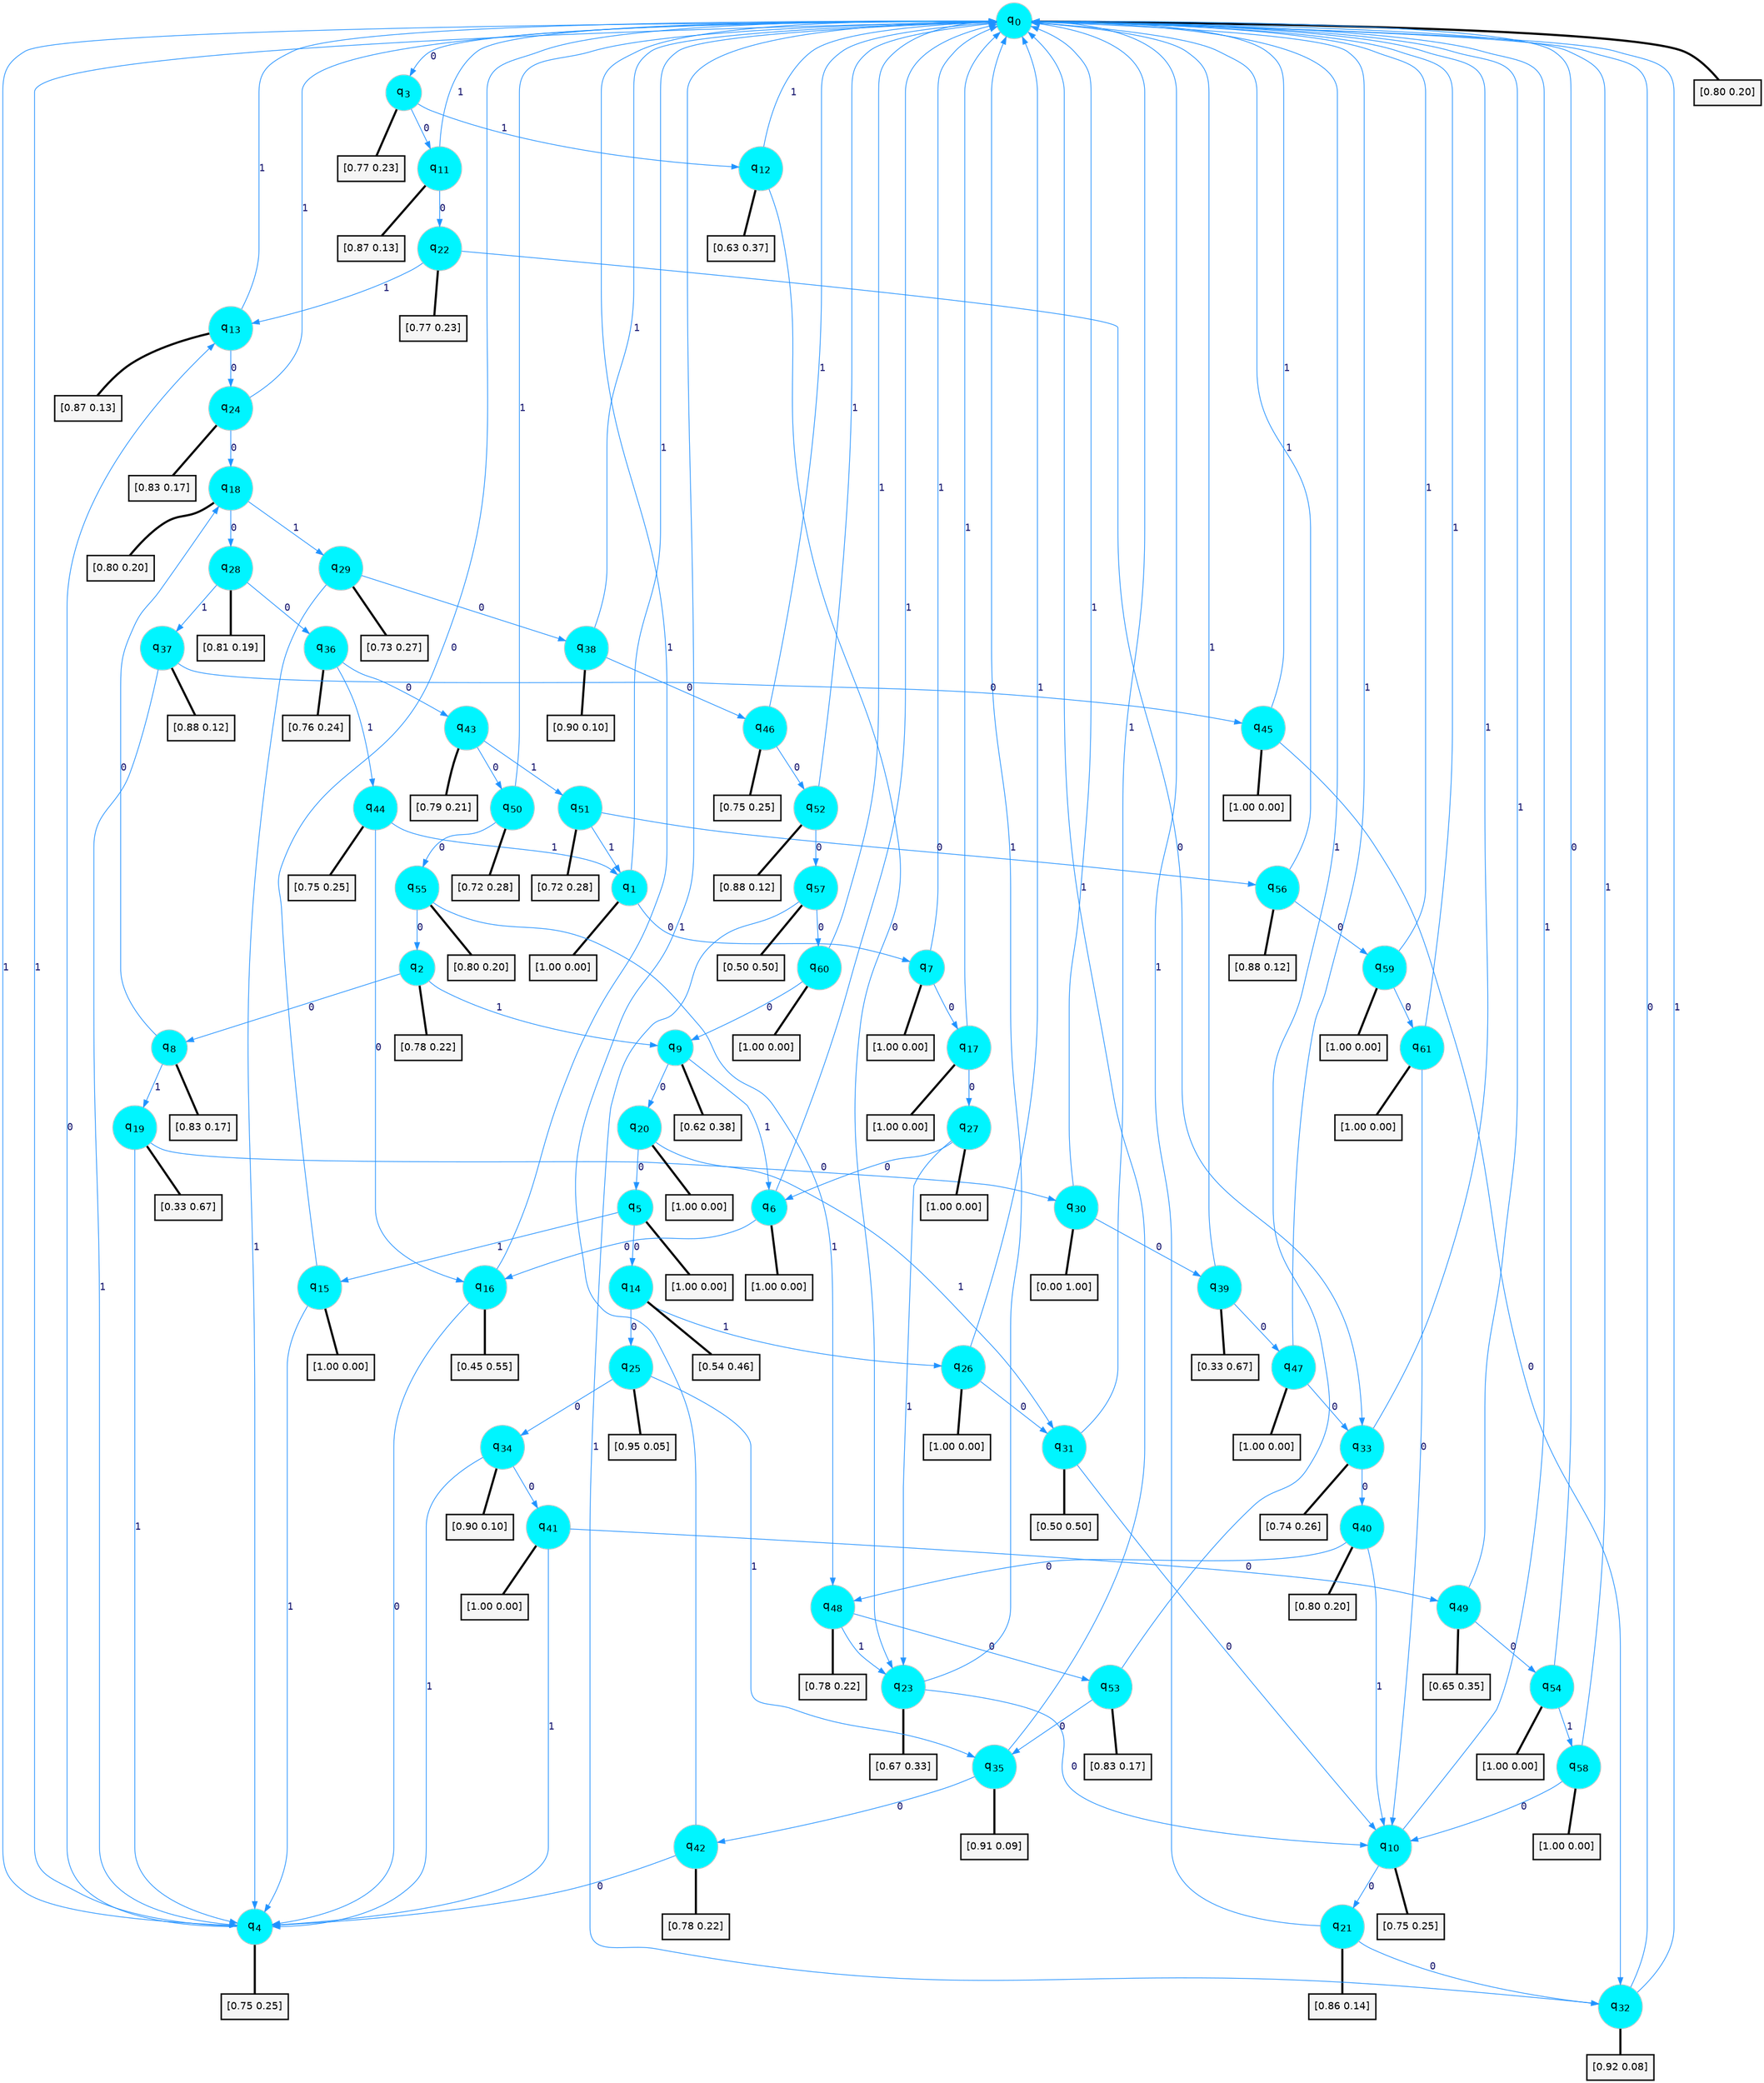 digraph G {
graph [
bgcolor=transparent, dpi=300, rankdir=TD, size="40,25"];
node [
color=gray, fillcolor=turquoise1, fontcolor=black, fontname=Helvetica, fontsize=16, fontweight=bold, shape=circle, style=filled];
edge [
arrowsize=1, color=dodgerblue1, fontcolor=midnightblue, fontname=courier, fontweight=bold, penwidth=1, style=solid, weight=20];
0[label=<q<SUB>0</SUB>>];
1[label=<q<SUB>1</SUB>>];
2[label=<q<SUB>2</SUB>>];
3[label=<q<SUB>3</SUB>>];
4[label=<q<SUB>4</SUB>>];
5[label=<q<SUB>5</SUB>>];
6[label=<q<SUB>6</SUB>>];
7[label=<q<SUB>7</SUB>>];
8[label=<q<SUB>8</SUB>>];
9[label=<q<SUB>9</SUB>>];
10[label=<q<SUB>10</SUB>>];
11[label=<q<SUB>11</SUB>>];
12[label=<q<SUB>12</SUB>>];
13[label=<q<SUB>13</SUB>>];
14[label=<q<SUB>14</SUB>>];
15[label=<q<SUB>15</SUB>>];
16[label=<q<SUB>16</SUB>>];
17[label=<q<SUB>17</SUB>>];
18[label=<q<SUB>18</SUB>>];
19[label=<q<SUB>19</SUB>>];
20[label=<q<SUB>20</SUB>>];
21[label=<q<SUB>21</SUB>>];
22[label=<q<SUB>22</SUB>>];
23[label=<q<SUB>23</SUB>>];
24[label=<q<SUB>24</SUB>>];
25[label=<q<SUB>25</SUB>>];
26[label=<q<SUB>26</SUB>>];
27[label=<q<SUB>27</SUB>>];
28[label=<q<SUB>28</SUB>>];
29[label=<q<SUB>29</SUB>>];
30[label=<q<SUB>30</SUB>>];
31[label=<q<SUB>31</SUB>>];
32[label=<q<SUB>32</SUB>>];
33[label=<q<SUB>33</SUB>>];
34[label=<q<SUB>34</SUB>>];
35[label=<q<SUB>35</SUB>>];
36[label=<q<SUB>36</SUB>>];
37[label=<q<SUB>37</SUB>>];
38[label=<q<SUB>38</SUB>>];
39[label=<q<SUB>39</SUB>>];
40[label=<q<SUB>40</SUB>>];
41[label=<q<SUB>41</SUB>>];
42[label=<q<SUB>42</SUB>>];
43[label=<q<SUB>43</SUB>>];
44[label=<q<SUB>44</SUB>>];
45[label=<q<SUB>45</SUB>>];
46[label=<q<SUB>46</SUB>>];
47[label=<q<SUB>47</SUB>>];
48[label=<q<SUB>48</SUB>>];
49[label=<q<SUB>49</SUB>>];
50[label=<q<SUB>50</SUB>>];
51[label=<q<SUB>51</SUB>>];
52[label=<q<SUB>52</SUB>>];
53[label=<q<SUB>53</SUB>>];
54[label=<q<SUB>54</SUB>>];
55[label=<q<SUB>55</SUB>>];
56[label=<q<SUB>56</SUB>>];
57[label=<q<SUB>57</SUB>>];
58[label=<q<SUB>58</SUB>>];
59[label=<q<SUB>59</SUB>>];
60[label=<q<SUB>60</SUB>>];
61[label=<q<SUB>61</SUB>>];
62[label="[0.80 0.20]", shape=box,fontcolor=black, fontname=Helvetica, fontsize=14, penwidth=2, fillcolor=whitesmoke,color=black];
63[label="[1.00 0.00]", shape=box,fontcolor=black, fontname=Helvetica, fontsize=14, penwidth=2, fillcolor=whitesmoke,color=black];
64[label="[0.78 0.22]", shape=box,fontcolor=black, fontname=Helvetica, fontsize=14, penwidth=2, fillcolor=whitesmoke,color=black];
65[label="[0.77 0.23]", shape=box,fontcolor=black, fontname=Helvetica, fontsize=14, penwidth=2, fillcolor=whitesmoke,color=black];
66[label="[0.75 0.25]", shape=box,fontcolor=black, fontname=Helvetica, fontsize=14, penwidth=2, fillcolor=whitesmoke,color=black];
67[label="[1.00 0.00]", shape=box,fontcolor=black, fontname=Helvetica, fontsize=14, penwidth=2, fillcolor=whitesmoke,color=black];
68[label="[1.00 0.00]", shape=box,fontcolor=black, fontname=Helvetica, fontsize=14, penwidth=2, fillcolor=whitesmoke,color=black];
69[label="[1.00 0.00]", shape=box,fontcolor=black, fontname=Helvetica, fontsize=14, penwidth=2, fillcolor=whitesmoke,color=black];
70[label="[0.83 0.17]", shape=box,fontcolor=black, fontname=Helvetica, fontsize=14, penwidth=2, fillcolor=whitesmoke,color=black];
71[label="[0.62 0.38]", shape=box,fontcolor=black, fontname=Helvetica, fontsize=14, penwidth=2, fillcolor=whitesmoke,color=black];
72[label="[0.75 0.25]", shape=box,fontcolor=black, fontname=Helvetica, fontsize=14, penwidth=2, fillcolor=whitesmoke,color=black];
73[label="[0.87 0.13]", shape=box,fontcolor=black, fontname=Helvetica, fontsize=14, penwidth=2, fillcolor=whitesmoke,color=black];
74[label="[0.63 0.37]", shape=box,fontcolor=black, fontname=Helvetica, fontsize=14, penwidth=2, fillcolor=whitesmoke,color=black];
75[label="[0.87 0.13]", shape=box,fontcolor=black, fontname=Helvetica, fontsize=14, penwidth=2, fillcolor=whitesmoke,color=black];
76[label="[0.54 0.46]", shape=box,fontcolor=black, fontname=Helvetica, fontsize=14, penwidth=2, fillcolor=whitesmoke,color=black];
77[label="[1.00 0.00]", shape=box,fontcolor=black, fontname=Helvetica, fontsize=14, penwidth=2, fillcolor=whitesmoke,color=black];
78[label="[0.45 0.55]", shape=box,fontcolor=black, fontname=Helvetica, fontsize=14, penwidth=2, fillcolor=whitesmoke,color=black];
79[label="[1.00 0.00]", shape=box,fontcolor=black, fontname=Helvetica, fontsize=14, penwidth=2, fillcolor=whitesmoke,color=black];
80[label="[0.80 0.20]", shape=box,fontcolor=black, fontname=Helvetica, fontsize=14, penwidth=2, fillcolor=whitesmoke,color=black];
81[label="[0.33 0.67]", shape=box,fontcolor=black, fontname=Helvetica, fontsize=14, penwidth=2, fillcolor=whitesmoke,color=black];
82[label="[1.00 0.00]", shape=box,fontcolor=black, fontname=Helvetica, fontsize=14, penwidth=2, fillcolor=whitesmoke,color=black];
83[label="[0.86 0.14]", shape=box,fontcolor=black, fontname=Helvetica, fontsize=14, penwidth=2, fillcolor=whitesmoke,color=black];
84[label="[0.77 0.23]", shape=box,fontcolor=black, fontname=Helvetica, fontsize=14, penwidth=2, fillcolor=whitesmoke,color=black];
85[label="[0.67 0.33]", shape=box,fontcolor=black, fontname=Helvetica, fontsize=14, penwidth=2, fillcolor=whitesmoke,color=black];
86[label="[0.83 0.17]", shape=box,fontcolor=black, fontname=Helvetica, fontsize=14, penwidth=2, fillcolor=whitesmoke,color=black];
87[label="[0.95 0.05]", shape=box,fontcolor=black, fontname=Helvetica, fontsize=14, penwidth=2, fillcolor=whitesmoke,color=black];
88[label="[1.00 0.00]", shape=box,fontcolor=black, fontname=Helvetica, fontsize=14, penwidth=2, fillcolor=whitesmoke,color=black];
89[label="[1.00 0.00]", shape=box,fontcolor=black, fontname=Helvetica, fontsize=14, penwidth=2, fillcolor=whitesmoke,color=black];
90[label="[0.81 0.19]", shape=box,fontcolor=black, fontname=Helvetica, fontsize=14, penwidth=2, fillcolor=whitesmoke,color=black];
91[label="[0.73 0.27]", shape=box,fontcolor=black, fontname=Helvetica, fontsize=14, penwidth=2, fillcolor=whitesmoke,color=black];
92[label="[0.00 1.00]", shape=box,fontcolor=black, fontname=Helvetica, fontsize=14, penwidth=2, fillcolor=whitesmoke,color=black];
93[label="[0.50 0.50]", shape=box,fontcolor=black, fontname=Helvetica, fontsize=14, penwidth=2, fillcolor=whitesmoke,color=black];
94[label="[0.92 0.08]", shape=box,fontcolor=black, fontname=Helvetica, fontsize=14, penwidth=2, fillcolor=whitesmoke,color=black];
95[label="[0.74 0.26]", shape=box,fontcolor=black, fontname=Helvetica, fontsize=14, penwidth=2, fillcolor=whitesmoke,color=black];
96[label="[0.90 0.10]", shape=box,fontcolor=black, fontname=Helvetica, fontsize=14, penwidth=2, fillcolor=whitesmoke,color=black];
97[label="[0.91 0.09]", shape=box,fontcolor=black, fontname=Helvetica, fontsize=14, penwidth=2, fillcolor=whitesmoke,color=black];
98[label="[0.76 0.24]", shape=box,fontcolor=black, fontname=Helvetica, fontsize=14, penwidth=2, fillcolor=whitesmoke,color=black];
99[label="[0.88 0.12]", shape=box,fontcolor=black, fontname=Helvetica, fontsize=14, penwidth=2, fillcolor=whitesmoke,color=black];
100[label="[0.90 0.10]", shape=box,fontcolor=black, fontname=Helvetica, fontsize=14, penwidth=2, fillcolor=whitesmoke,color=black];
101[label="[0.33 0.67]", shape=box,fontcolor=black, fontname=Helvetica, fontsize=14, penwidth=2, fillcolor=whitesmoke,color=black];
102[label="[0.80 0.20]", shape=box,fontcolor=black, fontname=Helvetica, fontsize=14, penwidth=2, fillcolor=whitesmoke,color=black];
103[label="[1.00 0.00]", shape=box,fontcolor=black, fontname=Helvetica, fontsize=14, penwidth=2, fillcolor=whitesmoke,color=black];
104[label="[0.78 0.22]", shape=box,fontcolor=black, fontname=Helvetica, fontsize=14, penwidth=2, fillcolor=whitesmoke,color=black];
105[label="[0.79 0.21]", shape=box,fontcolor=black, fontname=Helvetica, fontsize=14, penwidth=2, fillcolor=whitesmoke,color=black];
106[label="[0.75 0.25]", shape=box,fontcolor=black, fontname=Helvetica, fontsize=14, penwidth=2, fillcolor=whitesmoke,color=black];
107[label="[1.00 0.00]", shape=box,fontcolor=black, fontname=Helvetica, fontsize=14, penwidth=2, fillcolor=whitesmoke,color=black];
108[label="[0.75 0.25]", shape=box,fontcolor=black, fontname=Helvetica, fontsize=14, penwidth=2, fillcolor=whitesmoke,color=black];
109[label="[1.00 0.00]", shape=box,fontcolor=black, fontname=Helvetica, fontsize=14, penwidth=2, fillcolor=whitesmoke,color=black];
110[label="[0.78 0.22]", shape=box,fontcolor=black, fontname=Helvetica, fontsize=14, penwidth=2, fillcolor=whitesmoke,color=black];
111[label="[0.65 0.35]", shape=box,fontcolor=black, fontname=Helvetica, fontsize=14, penwidth=2, fillcolor=whitesmoke,color=black];
112[label="[0.72 0.28]", shape=box,fontcolor=black, fontname=Helvetica, fontsize=14, penwidth=2, fillcolor=whitesmoke,color=black];
113[label="[0.72 0.28]", shape=box,fontcolor=black, fontname=Helvetica, fontsize=14, penwidth=2, fillcolor=whitesmoke,color=black];
114[label="[0.88 0.12]", shape=box,fontcolor=black, fontname=Helvetica, fontsize=14, penwidth=2, fillcolor=whitesmoke,color=black];
115[label="[0.83 0.17]", shape=box,fontcolor=black, fontname=Helvetica, fontsize=14, penwidth=2, fillcolor=whitesmoke,color=black];
116[label="[1.00 0.00]", shape=box,fontcolor=black, fontname=Helvetica, fontsize=14, penwidth=2, fillcolor=whitesmoke,color=black];
117[label="[0.80 0.20]", shape=box,fontcolor=black, fontname=Helvetica, fontsize=14, penwidth=2, fillcolor=whitesmoke,color=black];
118[label="[0.88 0.12]", shape=box,fontcolor=black, fontname=Helvetica, fontsize=14, penwidth=2, fillcolor=whitesmoke,color=black];
119[label="[0.50 0.50]", shape=box,fontcolor=black, fontname=Helvetica, fontsize=14, penwidth=2, fillcolor=whitesmoke,color=black];
120[label="[1.00 0.00]", shape=box,fontcolor=black, fontname=Helvetica, fontsize=14, penwidth=2, fillcolor=whitesmoke,color=black];
121[label="[1.00 0.00]", shape=box,fontcolor=black, fontname=Helvetica, fontsize=14, penwidth=2, fillcolor=whitesmoke,color=black];
122[label="[1.00 0.00]", shape=box,fontcolor=black, fontname=Helvetica, fontsize=14, penwidth=2, fillcolor=whitesmoke,color=black];
123[label="[1.00 0.00]", shape=box,fontcolor=black, fontname=Helvetica, fontsize=14, penwidth=2, fillcolor=whitesmoke,color=black];
0->3 [label=0];
0->4 [label=1];
0->62 [arrowhead=none, penwidth=3,color=black];
1->7 [label=0];
1->0 [label=1];
1->63 [arrowhead=none, penwidth=3,color=black];
2->8 [label=0];
2->9 [label=1];
2->64 [arrowhead=none, penwidth=3,color=black];
3->11 [label=0];
3->12 [label=1];
3->65 [arrowhead=none, penwidth=3,color=black];
4->13 [label=0];
4->0 [label=1];
4->66 [arrowhead=none, penwidth=3,color=black];
5->14 [label=0];
5->15 [label=1];
5->67 [arrowhead=none, penwidth=3,color=black];
6->16 [label=0];
6->0 [label=1];
6->68 [arrowhead=none, penwidth=3,color=black];
7->17 [label=0];
7->0 [label=1];
7->69 [arrowhead=none, penwidth=3,color=black];
8->18 [label=0];
8->19 [label=1];
8->70 [arrowhead=none, penwidth=3,color=black];
9->20 [label=0];
9->6 [label=1];
9->71 [arrowhead=none, penwidth=3,color=black];
10->21 [label=0];
10->0 [label=1];
10->72 [arrowhead=none, penwidth=3,color=black];
11->22 [label=0];
11->0 [label=1];
11->73 [arrowhead=none, penwidth=3,color=black];
12->23 [label=0];
12->0 [label=1];
12->74 [arrowhead=none, penwidth=3,color=black];
13->24 [label=0];
13->0 [label=1];
13->75 [arrowhead=none, penwidth=3,color=black];
14->25 [label=0];
14->26 [label=1];
14->76 [arrowhead=none, penwidth=3,color=black];
15->0 [label=0];
15->4 [label=1];
15->77 [arrowhead=none, penwidth=3,color=black];
16->4 [label=0];
16->0 [label=1];
16->78 [arrowhead=none, penwidth=3,color=black];
17->27 [label=0];
17->0 [label=1];
17->79 [arrowhead=none, penwidth=3,color=black];
18->28 [label=0];
18->29 [label=1];
18->80 [arrowhead=none, penwidth=3,color=black];
19->30 [label=0];
19->4 [label=1];
19->81 [arrowhead=none, penwidth=3,color=black];
20->5 [label=0];
20->31 [label=1];
20->82 [arrowhead=none, penwidth=3,color=black];
21->32 [label=0];
21->0 [label=1];
21->83 [arrowhead=none, penwidth=3,color=black];
22->33 [label=0];
22->13 [label=1];
22->84 [arrowhead=none, penwidth=3,color=black];
23->10 [label=0];
23->0 [label=1];
23->85 [arrowhead=none, penwidth=3,color=black];
24->18 [label=0];
24->0 [label=1];
24->86 [arrowhead=none, penwidth=3,color=black];
25->34 [label=0];
25->35 [label=1];
25->87 [arrowhead=none, penwidth=3,color=black];
26->31 [label=0];
26->0 [label=1];
26->88 [arrowhead=none, penwidth=3,color=black];
27->6 [label=0];
27->23 [label=1];
27->89 [arrowhead=none, penwidth=3,color=black];
28->36 [label=0];
28->37 [label=1];
28->90 [arrowhead=none, penwidth=3,color=black];
29->38 [label=0];
29->4 [label=1];
29->91 [arrowhead=none, penwidth=3,color=black];
30->39 [label=0];
30->0 [label=1];
30->92 [arrowhead=none, penwidth=3,color=black];
31->10 [label=0];
31->0 [label=1];
31->93 [arrowhead=none, penwidth=3,color=black];
32->0 [label=0];
32->0 [label=1];
32->94 [arrowhead=none, penwidth=3,color=black];
33->40 [label=0];
33->0 [label=1];
33->95 [arrowhead=none, penwidth=3,color=black];
34->41 [label=0];
34->4 [label=1];
34->96 [arrowhead=none, penwidth=3,color=black];
35->42 [label=0];
35->0 [label=1];
35->97 [arrowhead=none, penwidth=3,color=black];
36->43 [label=0];
36->44 [label=1];
36->98 [arrowhead=none, penwidth=3,color=black];
37->45 [label=0];
37->4 [label=1];
37->99 [arrowhead=none, penwidth=3,color=black];
38->46 [label=0];
38->0 [label=1];
38->100 [arrowhead=none, penwidth=3,color=black];
39->47 [label=0];
39->0 [label=1];
39->101 [arrowhead=none, penwidth=3,color=black];
40->48 [label=0];
40->10 [label=1];
40->102 [arrowhead=none, penwidth=3,color=black];
41->49 [label=0];
41->4 [label=1];
41->103 [arrowhead=none, penwidth=3,color=black];
42->4 [label=0];
42->0 [label=1];
42->104 [arrowhead=none, penwidth=3,color=black];
43->50 [label=0];
43->51 [label=1];
43->105 [arrowhead=none, penwidth=3,color=black];
44->16 [label=0];
44->1 [label=1];
44->106 [arrowhead=none, penwidth=3,color=black];
45->32 [label=0];
45->0 [label=1];
45->107 [arrowhead=none, penwidth=3,color=black];
46->52 [label=0];
46->0 [label=1];
46->108 [arrowhead=none, penwidth=3,color=black];
47->33 [label=0];
47->0 [label=1];
47->109 [arrowhead=none, penwidth=3,color=black];
48->53 [label=0];
48->23 [label=1];
48->110 [arrowhead=none, penwidth=3,color=black];
49->54 [label=0];
49->0 [label=1];
49->111 [arrowhead=none, penwidth=3,color=black];
50->55 [label=0];
50->0 [label=1];
50->112 [arrowhead=none, penwidth=3,color=black];
51->56 [label=0];
51->1 [label=1];
51->113 [arrowhead=none, penwidth=3,color=black];
52->57 [label=0];
52->0 [label=1];
52->114 [arrowhead=none, penwidth=3,color=black];
53->35 [label=0];
53->0 [label=1];
53->115 [arrowhead=none, penwidth=3,color=black];
54->0 [label=0];
54->58 [label=1];
54->116 [arrowhead=none, penwidth=3,color=black];
55->2 [label=0];
55->48 [label=1];
55->117 [arrowhead=none, penwidth=3,color=black];
56->59 [label=0];
56->0 [label=1];
56->118 [arrowhead=none, penwidth=3,color=black];
57->60 [label=0];
57->32 [label=1];
57->119 [arrowhead=none, penwidth=3,color=black];
58->10 [label=0];
58->0 [label=1];
58->120 [arrowhead=none, penwidth=3,color=black];
59->61 [label=0];
59->0 [label=1];
59->121 [arrowhead=none, penwidth=3,color=black];
60->9 [label=0];
60->0 [label=1];
60->122 [arrowhead=none, penwidth=3,color=black];
61->10 [label=0];
61->0 [label=1];
61->123 [arrowhead=none, penwidth=3,color=black];
}
